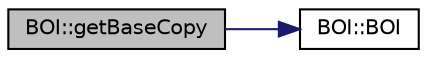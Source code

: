 digraph "BOI::getBaseCopy"
{
  edge [fontname="Helvetica",fontsize="10",labelfontname="Helvetica",labelfontsize="10"];
  node [fontname="Helvetica",fontsize="10",shape=record];
  rankdir="LR";
  Node1 [label="BOI::getBaseCopy",height=0.2,width=0.4,color="black", fillcolor="grey75", style="filled", fontcolor="black"];
  Node1 -> Node2 [color="midnightblue",fontsize="10",style="solid",fontname="Helvetica"];
  Node2 [label="BOI::BOI",height=0.2,width=0.4,color="black", fillcolor="white", style="filled",URL="$class_b_o_i.html#a6af682a5f199a029681f0cb2b8658706"];
}
